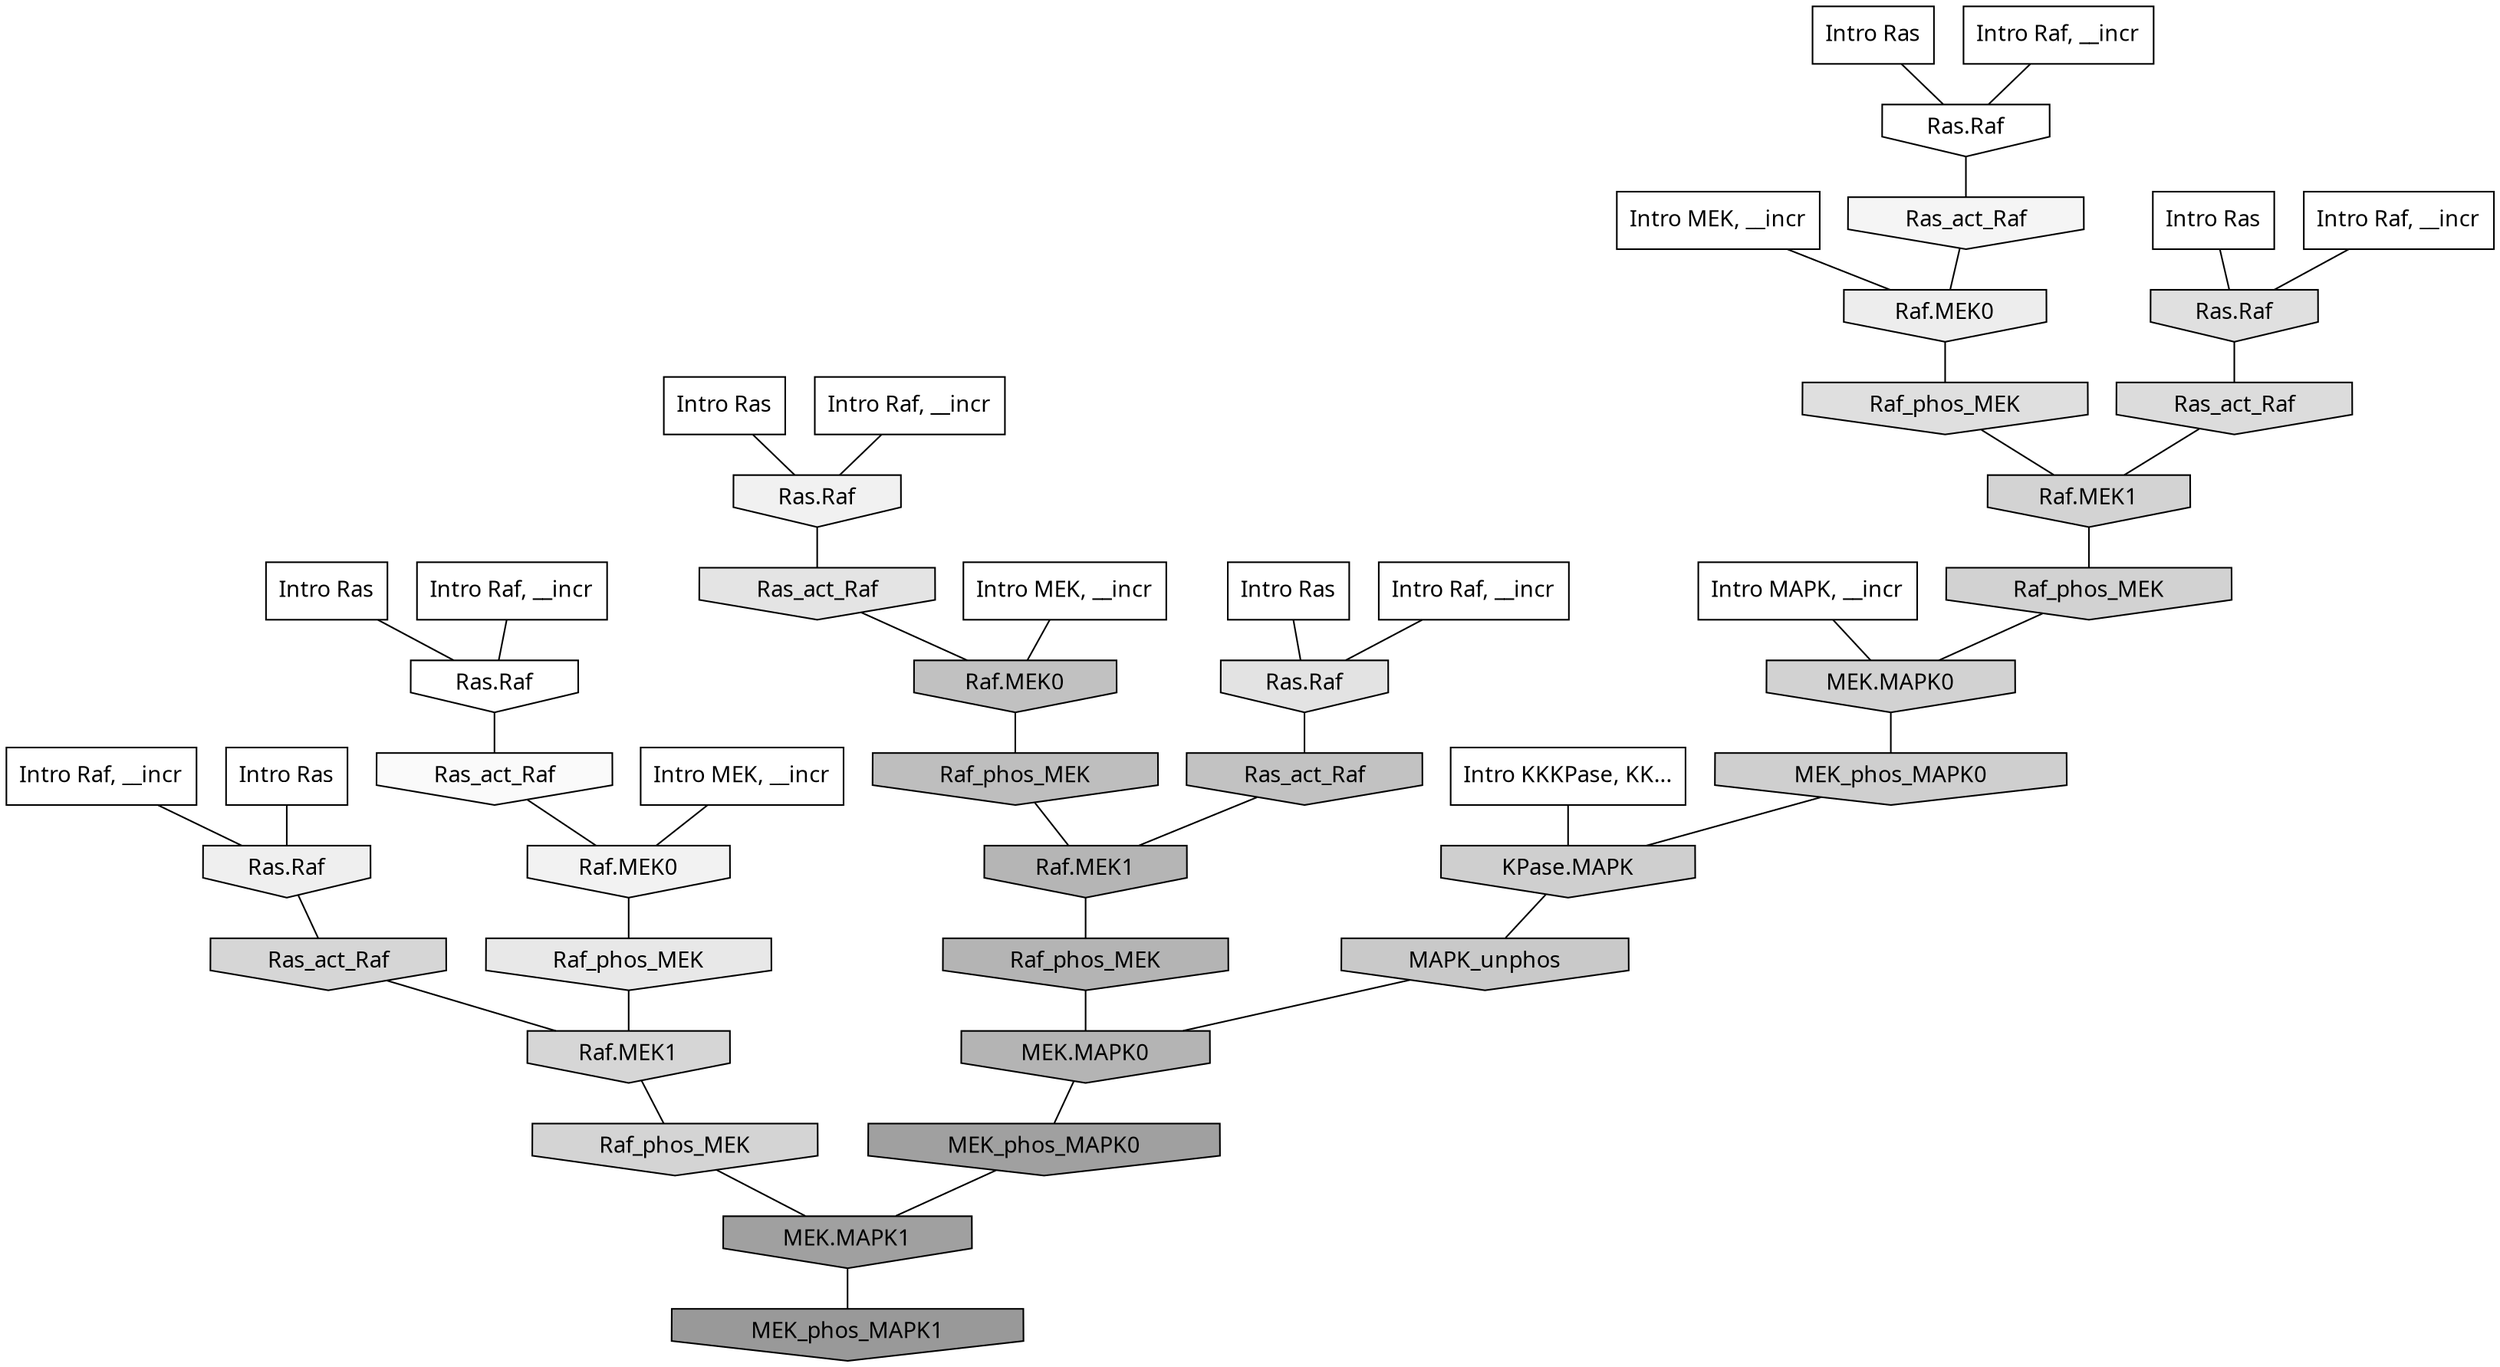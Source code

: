 digraph G{
  rankdir="TB";
  ranksep=0.30;
  node [fontname="CMU Serif"];
  edge [fontname="CMU Serif"];
  
  3 [label="Intro Ras", shape=rectangle, style=filled, fillcolor="0.000 0.000 1.000"]
  
  65 [label="Intro Ras", shape=rectangle, style=filled, fillcolor="0.000 0.000 1.000"]
  
  73 [label="Intro Ras", shape=rectangle, style=filled, fillcolor="0.000 0.000 1.000"]
  
  78 [label="Intro Ras", shape=rectangle, style=filled, fillcolor="0.000 0.000 1.000"]
  
  83 [label="Intro Ras", shape=rectangle, style=filled, fillcolor="0.000 0.000 1.000"]
  
  94 [label="Intro Ras", shape=rectangle, style=filled, fillcolor="0.000 0.000 1.000"]
  
  338 [label="Intro Raf, __incr", shape=rectangle, style=filled, fillcolor="0.000 0.000 1.000"]
  
  359 [label="Intro Raf, __incr", shape=rectangle, style=filled, fillcolor="0.000 0.000 1.000"]
  
  531 [label="Intro Raf, __incr", shape=rectangle, style=filled, fillcolor="0.000 0.000 1.000"]
  
  543 [label="Intro Raf, __incr", shape=rectangle, style=filled, fillcolor="0.000 0.000 1.000"]
  
  1021 [label="Intro Raf, __incr", shape=rectangle, style=filled, fillcolor="0.000 0.000 1.000"]
  
  1024 [label="Intro Raf, __incr", shape=rectangle, style=filled, fillcolor="0.000 0.000 1.000"]
  
  1161 [label="Intro MEK, __incr", shape=rectangle, style=filled, fillcolor="0.000 0.000 1.000"]
  
  1481 [label="Intro MEK, __incr", shape=rectangle, style=filled, fillcolor="0.000 0.000 1.000"]
  
  1783 [label="Intro MEK, __incr", shape=rectangle, style=filled, fillcolor="0.000 0.000 1.000"]
  
  2137 [label="Intro MAPK, __incr", shape=rectangle, style=filled, fillcolor="0.000 0.000 1.000"]
  
  3176 [label="Intro KKKPase, KK...", shape=rectangle, style=filled, fillcolor="0.000 0.000 1.000"]
  
  3283 [label="Ras.Raf", shape=invhouse, style=filled, fillcolor="0.000 0.000 1.000"]
  
  3284 [label="Ras.Raf", shape=invhouse, style=filled, fillcolor="0.000 0.000 1.000"]
  
  3480 [label="Ras_act_Raf", shape=invhouse, style=filled, fillcolor="0.000 0.000 0.978"]
  
  3653 [label="Ras_act_Raf", shape=invhouse, style=filled, fillcolor="0.000 0.000 0.960"]
  
  3868 [label="Raf.MEK0", shape=invhouse, style=filled, fillcolor="0.000 0.000 0.947"]
  
  3979 [label="Ras.Raf", shape=invhouse, style=filled, fillcolor="0.000 0.000 0.942"]
  
  4105 [label="Ras.Raf", shape=invhouse, style=filled, fillcolor="0.000 0.000 0.935"]
  
  4238 [label="Raf.MEK0", shape=invhouse, style=filled, fillcolor="0.000 0.000 0.927"]
  
  4576 [label="Raf_phos_MEK", shape=invhouse, style=filled, fillcolor="0.000 0.000 0.908"]
  
  4903 [label="Ras_act_Raf", shape=invhouse, style=filled, fillcolor="0.000 0.000 0.893"]
  
  4968 [label="Ras.Raf", shape=invhouse, style=filled, fillcolor="0.000 0.000 0.890"]
  
  5216 [label="Ras.Raf", shape=invhouse, style=filled, fillcolor="0.000 0.000 0.878"]
  
  5355 [label="Raf_phos_MEK", shape=invhouse, style=filled, fillcolor="0.000 0.000 0.872"]
  
  5584 [label="Ras_act_Raf", shape=invhouse, style=filled, fillcolor="0.000 0.000 0.860"]
  
  6104 [label="Ras_act_Raf", shape=invhouse, style=filled, fillcolor="0.000 0.000 0.839"]
  
  6107 [label="Raf.MEK1", shape=invhouse, style=filled, fillcolor="0.000 0.000 0.839"]
  
  6347 [label="Raf_phos_MEK", shape=invhouse, style=filled, fillcolor="0.000 0.000 0.830"]
  
  6495 [label="Raf.MEK1", shape=invhouse, style=filled, fillcolor="0.000 0.000 0.825"]
  
  6599 [label="Raf_phos_MEK", shape=invhouse, style=filled, fillcolor="0.000 0.000 0.822"]
  
  6601 [label="MEK.MAPK0", shape=invhouse, style=filled, fillcolor="0.000 0.000 0.822"]
  
  6960 [label="MEK_phos_MAPK0", shape=invhouse, style=filled, fillcolor="0.000 0.000 0.811"]
  
  6969 [label="KPase.MAPK", shape=invhouse, style=filled, fillcolor="0.000 0.000 0.811"]
  
  7818 [label="MAPK_unphos", shape=invhouse, style=filled, fillcolor="0.000 0.000 0.789"]
  
  9034 [label="Ras_act_Raf", shape=invhouse, style=filled, fillcolor="0.000 0.000 0.759"]
  
  9245 [label="Raf.MEK0", shape=invhouse, style=filled, fillcolor="0.000 0.000 0.756"]
  
  9891 [label="Raf_phos_MEK", shape=invhouse, style=filled, fillcolor="0.000 0.000 0.745"]
  
  12117 [label="Raf.MEK1", shape=invhouse, style=filled, fillcolor="0.000 0.000 0.710"]
  
  12334 [label="Raf_phos_MEK", shape=invhouse, style=filled, fillcolor="0.000 0.000 0.707"]
  
  12336 [label="MEK.MAPK0", shape=invhouse, style=filled, fillcolor="0.000 0.000 0.707"]
  
  17495 [label="MEK_phos_MAPK0", shape=invhouse, style=filled, fillcolor="0.000 0.000 0.628"]
  
  17496 [label="MEK.MAPK1", shape=invhouse, style=filled, fillcolor="0.000 0.000 0.628"]
  
  18387 [label="MEK_phos_MAPK1", shape=invhouse, style=filled, fillcolor="0.000 0.000 0.600"]
  
  
  17496 -> 18387 [dir=none, color="0.000 0.000 0.000"] 
  17495 -> 17496 [dir=none, color="0.000 0.000 0.000"] 
  12336 -> 17495 [dir=none, color="0.000 0.000 0.000"] 
  12334 -> 12336 [dir=none, color="0.000 0.000 0.000"] 
  12117 -> 12334 [dir=none, color="0.000 0.000 0.000"] 
  9891 -> 12117 [dir=none, color="0.000 0.000 0.000"] 
  9245 -> 9891 [dir=none, color="0.000 0.000 0.000"] 
  9034 -> 12117 [dir=none, color="0.000 0.000 0.000"] 
  7818 -> 12336 [dir=none, color="0.000 0.000 0.000"] 
  6969 -> 7818 [dir=none, color="0.000 0.000 0.000"] 
  6960 -> 6969 [dir=none, color="0.000 0.000 0.000"] 
  6601 -> 6960 [dir=none, color="0.000 0.000 0.000"] 
  6599 -> 6601 [dir=none, color="0.000 0.000 0.000"] 
  6495 -> 6599 [dir=none, color="0.000 0.000 0.000"] 
  6347 -> 17496 [dir=none, color="0.000 0.000 0.000"] 
  6107 -> 6347 [dir=none, color="0.000 0.000 0.000"] 
  6104 -> 6107 [dir=none, color="0.000 0.000 0.000"] 
  5584 -> 6495 [dir=none, color="0.000 0.000 0.000"] 
  5355 -> 6495 [dir=none, color="0.000 0.000 0.000"] 
  5216 -> 5584 [dir=none, color="0.000 0.000 0.000"] 
  4968 -> 9034 [dir=none, color="0.000 0.000 0.000"] 
  4903 -> 9245 [dir=none, color="0.000 0.000 0.000"] 
  4576 -> 6107 [dir=none, color="0.000 0.000 0.000"] 
  4238 -> 5355 [dir=none, color="0.000 0.000 0.000"] 
  4105 -> 6104 [dir=none, color="0.000 0.000 0.000"] 
  3979 -> 4903 [dir=none, color="0.000 0.000 0.000"] 
  3868 -> 4576 [dir=none, color="0.000 0.000 0.000"] 
  3653 -> 4238 [dir=none, color="0.000 0.000 0.000"] 
  3480 -> 3868 [dir=none, color="0.000 0.000 0.000"] 
  3284 -> 3653 [dir=none, color="0.000 0.000 0.000"] 
  3283 -> 3480 [dir=none, color="0.000 0.000 0.000"] 
  3176 -> 6969 [dir=none, color="0.000 0.000 0.000"] 
  2137 -> 6601 [dir=none, color="0.000 0.000 0.000"] 
  1783 -> 3868 [dir=none, color="0.000 0.000 0.000"] 
  1481 -> 4238 [dir=none, color="0.000 0.000 0.000"] 
  1161 -> 9245 [dir=none, color="0.000 0.000 0.000"] 
  1024 -> 4105 [dir=none, color="0.000 0.000 0.000"] 
  1021 -> 3979 [dir=none, color="0.000 0.000 0.000"] 
  543 -> 5216 [dir=none, color="0.000 0.000 0.000"] 
  531 -> 3283 [dir=none, color="0.000 0.000 0.000"] 
  359 -> 3284 [dir=none, color="0.000 0.000 0.000"] 
  338 -> 4968 [dir=none, color="0.000 0.000 0.000"] 
  94 -> 3283 [dir=none, color="0.000 0.000 0.000"] 
  83 -> 5216 [dir=none, color="0.000 0.000 0.000"] 
  78 -> 4105 [dir=none, color="0.000 0.000 0.000"] 
  73 -> 3284 [dir=none, color="0.000 0.000 0.000"] 
  65 -> 4968 [dir=none, color="0.000 0.000 0.000"] 
  3 -> 3979 [dir=none, color="0.000 0.000 0.000"] 
  
  }
